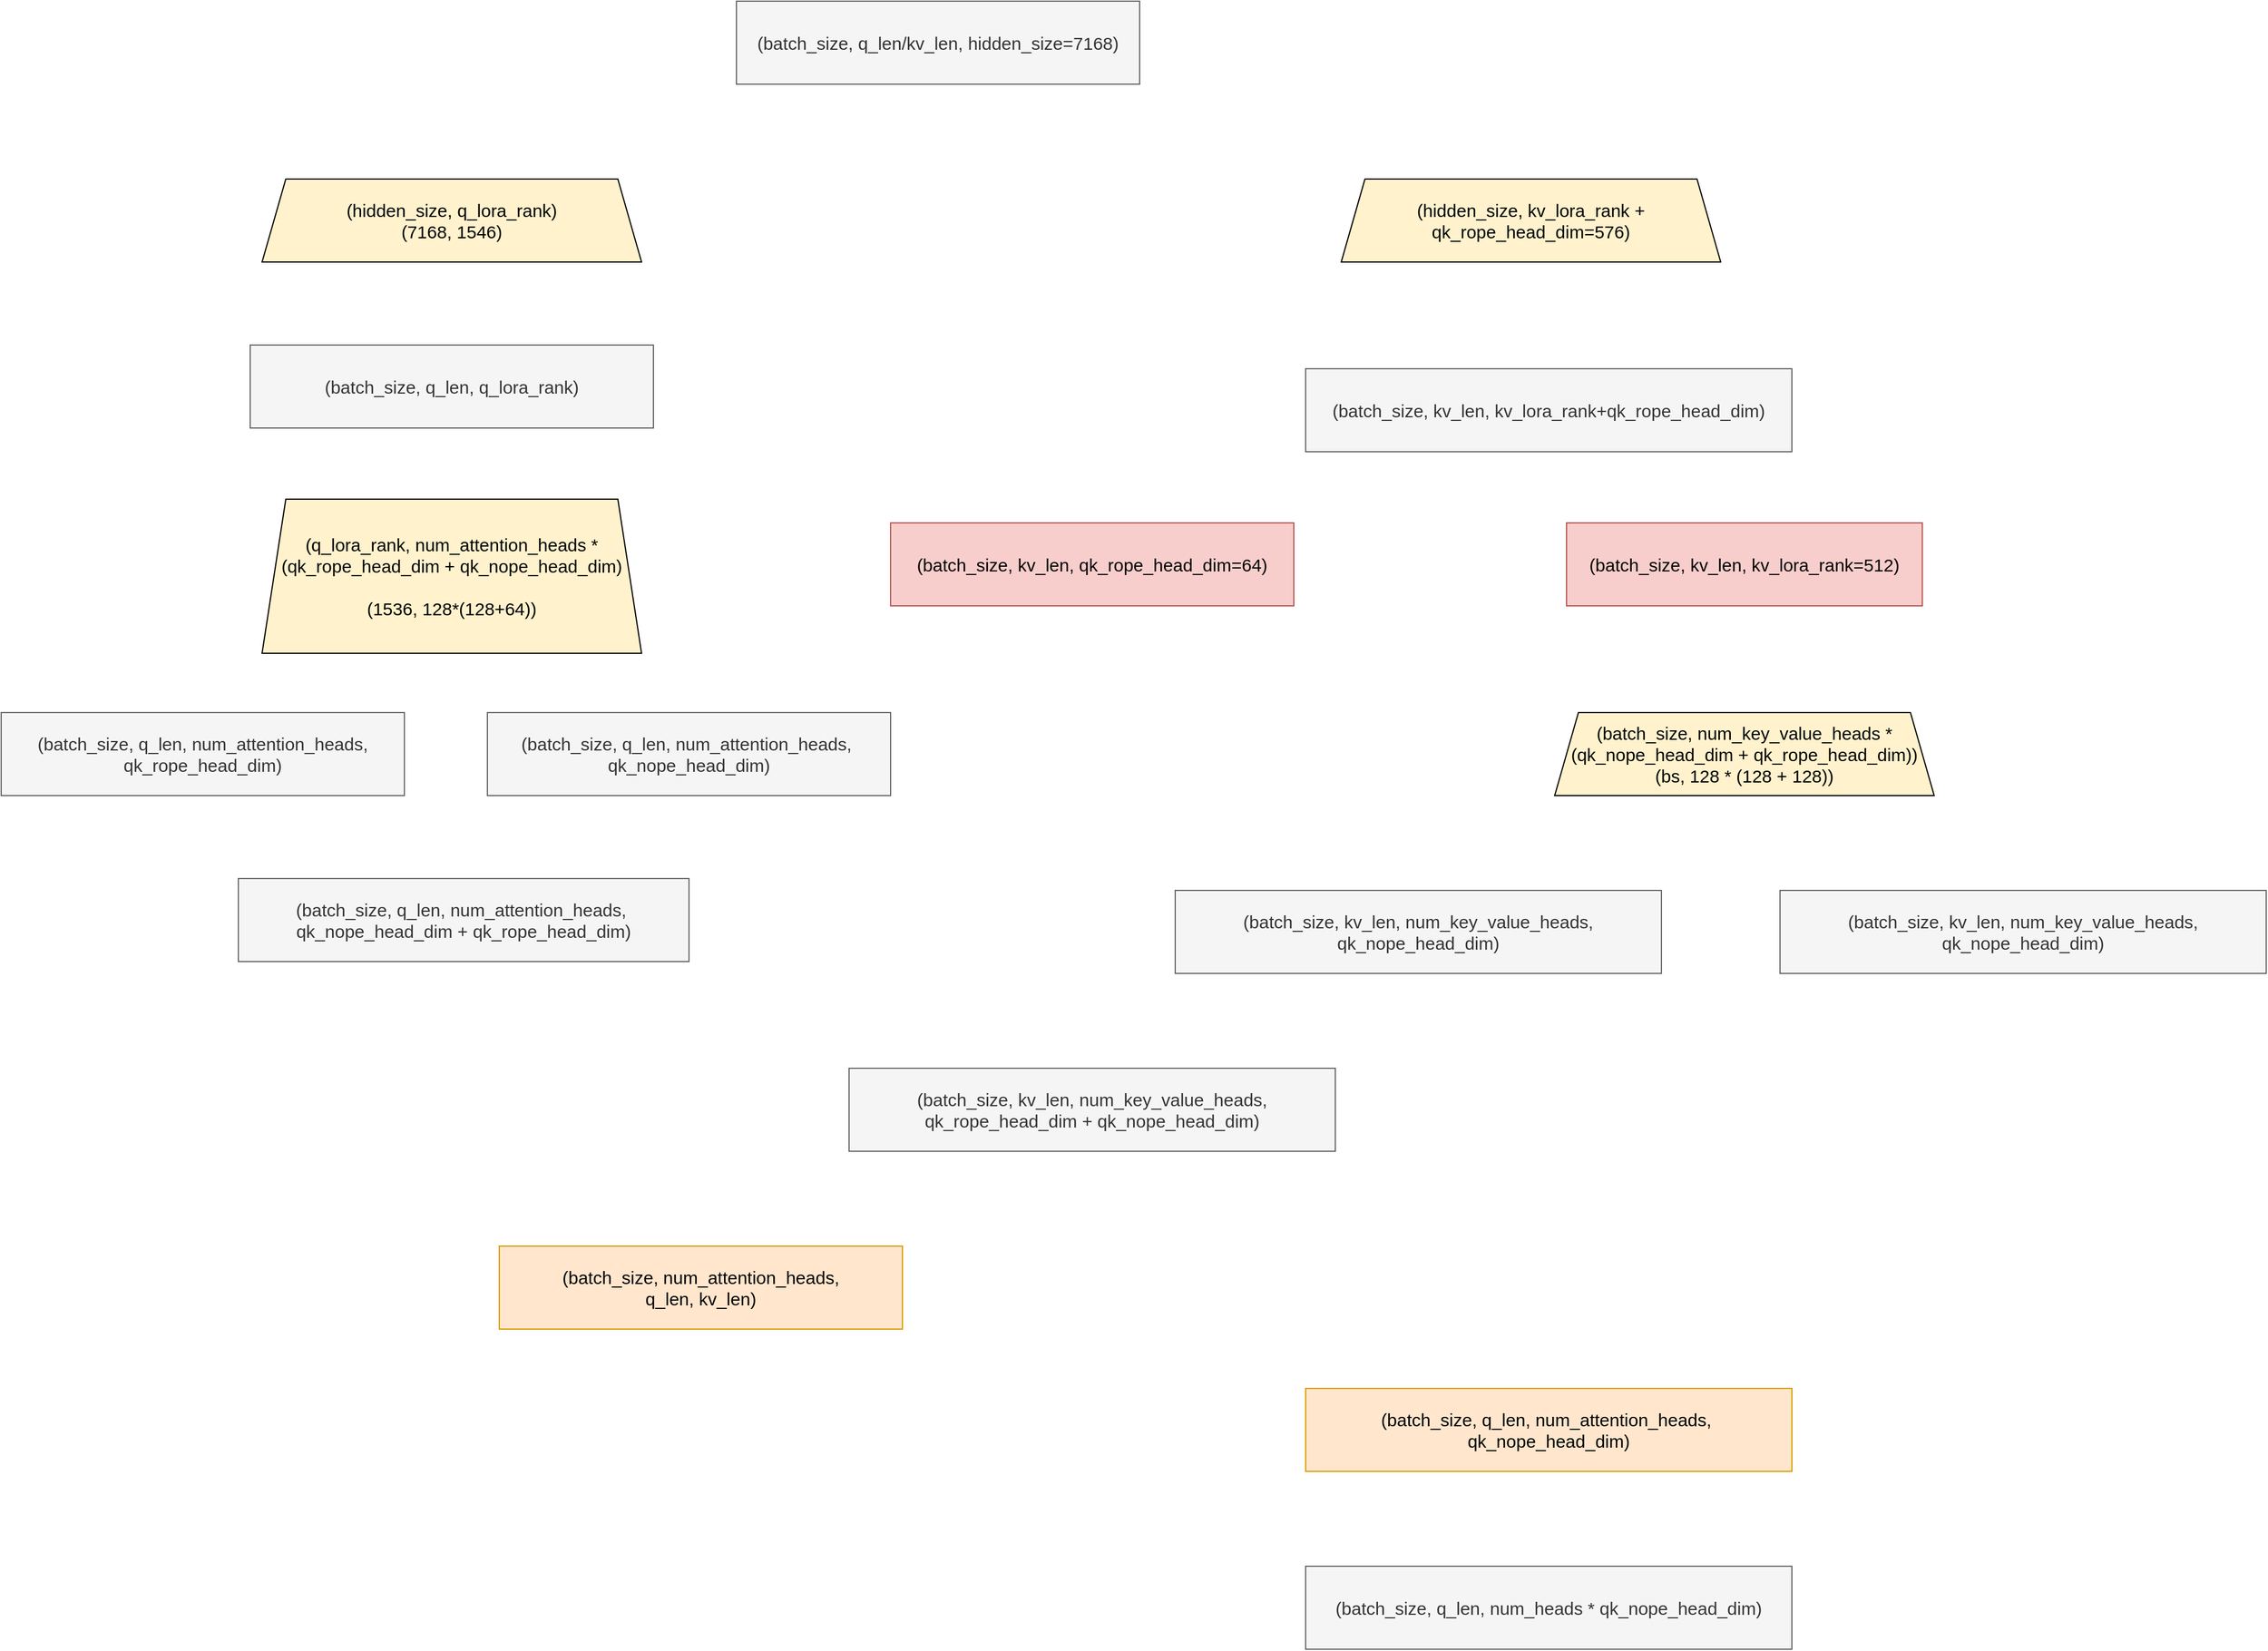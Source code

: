 <mxfile version="26.2.15">
  <diagram name="Page-1" id="DwfBp3Bx95xUx9JLIW2q">
    <mxGraphModel dx="2728" dy="1145" grid="1" gridSize="10" guides="1" tooltips="1" connect="1" arrows="1" fold="1" page="1" pageScale="1" pageWidth="827" pageHeight="1169" math="0" shadow="0">
      <root>
        <mxCell id="0" />
        <mxCell id="1" parent="0" />
        <mxCell id="J8khblfrpPTMTR6dcxoA-1" value="&lt;font&gt;(batch_size, q_len/kv_len, hidden_size=7168)&lt;/font&gt;" style="rounded=0;whiteSpace=wrap;html=1;fillColor=#f5f5f5;strokeColor=#666666;fontColor=#333333;fontSize=15;" vertex="1" parent="1">
          <mxGeometry x="80" width="340" height="70" as="geometry" />
        </mxCell>
        <mxCell id="J8khblfrpPTMTR6dcxoA-4" value="(hidden_size, kv_lora_rank + qk_rope_head_dim=576)" style="shape=trapezoid;perimeter=trapezoidPerimeter;whiteSpace=wrap;html=1;fixedSize=1;rotation=0;fillColor=#fff2cc;strokeColor=default;fontSize=15;" vertex="1" parent="1">
          <mxGeometry x="590" y="150" width="320" height="70" as="geometry" />
        </mxCell>
        <mxCell id="J8khblfrpPTMTR6dcxoA-5" value="&lt;font&gt;(batch_size, kv_len, kv_lora_rank+qk_rope_head_dim)&lt;/font&gt;" style="rounded=0;whiteSpace=wrap;html=1;fillColor=#f5f5f5;strokeColor=#666666;fontColor=#333333;fontSize=15;" vertex="1" parent="1">
          <mxGeometry x="560" y="310" width="410" height="70" as="geometry" />
        </mxCell>
        <mxCell id="J8khblfrpPTMTR6dcxoA-6" value="&lt;font&gt;(batch_size, kv_len, qk_rope_head_dim=64)&lt;/font&gt;" style="rounded=0;whiteSpace=wrap;html=1;fillColor=#f8cecc;strokeColor=#b85450;fontSize=15;" vertex="1" parent="1">
          <mxGeometry x="210" y="440" width="340" height="70" as="geometry" />
        </mxCell>
        <mxCell id="J8khblfrpPTMTR6dcxoA-7" value="&lt;font&gt;(batch_size, kv_len, kv_lora_rank=512)&lt;/font&gt;" style="rounded=0;whiteSpace=wrap;html=1;fillColor=#f8cecc;strokeColor=#b85450;fontSize=15;" vertex="1" parent="1">
          <mxGeometry x="780" y="440" width="300" height="70" as="geometry" />
        </mxCell>
        <mxCell id="J8khblfrpPTMTR6dcxoA-8" value="(batch_size, num_key_value_heads *&lt;div&gt;(qk_nope_head_dim + qk_rope_head_dim))&lt;/div&gt;&lt;div&gt;(bs, 128 * (128 + 128))&lt;/div&gt;" style="shape=trapezoid;perimeter=trapezoidPerimeter;whiteSpace=wrap;html=1;fixedSize=1;rotation=0;fillColor=#fff2cc;strokeColor=default;fontSize=15;" vertex="1" parent="1">
          <mxGeometry x="770" y="600" width="320" height="70" as="geometry" />
        </mxCell>
        <mxCell id="J8khblfrpPTMTR6dcxoA-10" value="&lt;font&gt;(batch_size, kv_len, num_key_value_heads, qk_nope_head_dim)&lt;/font&gt;" style="rounded=0;whiteSpace=wrap;html=1;fillColor=#f5f5f5;strokeColor=#666666;fontColor=#333333;fontSize=15;" vertex="1" parent="1">
          <mxGeometry x="450" y="750" width="410" height="70" as="geometry" />
        </mxCell>
        <mxCell id="J8khblfrpPTMTR6dcxoA-11" value="&lt;font&gt;(batch_size, kv_len, num_key_value_heads, qk_nope_head_dim)&lt;/font&gt;" style="rounded=0;whiteSpace=wrap;html=1;fillColor=#f5f5f5;strokeColor=#666666;fontColor=#333333;fontSize=15;" vertex="1" parent="1">
          <mxGeometry x="960" y="750" width="410" height="70" as="geometry" />
        </mxCell>
        <mxCell id="J8khblfrpPTMTR6dcxoA-12" value="&lt;font&gt;(batch_size, kv_len, num_key_value_heads, qk_rope_head_dim + qk_nope_head_dim)&lt;/font&gt;" style="rounded=0;whiteSpace=wrap;html=1;fillColor=#f5f5f5;strokeColor=#666666;fontColor=#333333;fontSize=15;" vertex="1" parent="1">
          <mxGeometry x="175" y="900" width="410" height="70" as="geometry" />
        </mxCell>
        <mxCell id="J8khblfrpPTMTR6dcxoA-13" value="(hidden_size, q_lora_rank)&lt;div&gt;(7168, 1546)&lt;span style=&quot;color: rgba(0, 0, 0, 0); font-family: monospace; font-size: 0px; text-align: start; text-wrap-mode: nowrap; background-color: transparent;&quot;&gt;%3CmxGraphModel%3E%3Croot%3E%3CmxCell%20id%3D%220%22%2F%3E%3CmxCell%20id%3D%221%22%20parent%3D%220%22%2F%3E%3CmxCell%20id%3D%222%22%20value%3D%22%26lt%3Bfont%26gt%3B(batch_size%2C%20q_len%2Fkv_len%2C%20hidden_size%3D7168)%26lt%3B%2Ffont%26gt%3B%22%20style%3D%22rounded%3D0%3BwhiteSpace%3Dwrap%3Bhtml%3D1%3BfillColor%3D%23f5f5f5%3BstrokeColor%3D%23666666%3BfontColor%3D%23333333%3BfontSize%3D15%3B%22%20vertex%3D%221%22%20parent%3D%221%22%3E%3CmxGeometry%20x%3D%2280%22%20width%3D%22340%22%20height%3D%2270%22%20as%3D%22geometry%22%2F%3E%3C%2FmxCell%3E%3C%2Froot%3E%3C%2FmxGraphModel%3E&lt;/span&gt;&lt;/div&gt;" style="shape=trapezoid;perimeter=trapezoidPerimeter;whiteSpace=wrap;html=1;fixedSize=1;rotation=0;fillColor=#fff2cc;strokeColor=default;fontSize=15;" vertex="1" parent="1">
          <mxGeometry x="-320" y="150" width="320" height="70" as="geometry" />
        </mxCell>
        <mxCell id="J8khblfrpPTMTR6dcxoA-14" value="(batch_size, q_len, q_lora_rank)" style="rounded=0;whiteSpace=wrap;html=1;fillColor=#f5f5f5;strokeColor=#666666;fontColor=#333333;fontSize=15;" vertex="1" parent="1">
          <mxGeometry x="-330" y="290" width="340" height="70" as="geometry" />
        </mxCell>
        <mxCell id="J8khblfrpPTMTR6dcxoA-15" value="(q_lora_rank, num_attention_heads *&lt;div&gt;(qk_rope_head_dim + qk_nope_head_dim)&lt;/div&gt;&lt;div&gt;&lt;br&gt;&lt;/div&gt;&lt;div&gt;(1536, 128*(128+64))&lt;/div&gt;" style="shape=trapezoid;perimeter=trapezoidPerimeter;whiteSpace=wrap;html=1;fixedSize=1;rotation=0;fillColor=#fff2cc;strokeColor=default;fontSize=15;" vertex="1" parent="1">
          <mxGeometry x="-320" y="420" width="320" height="130" as="geometry" />
        </mxCell>
        <mxCell id="J8khblfrpPTMTR6dcxoA-16" value="(batch_size, q_len, num_attention_heads, qk_rope_head_dim)" style="rounded=0;whiteSpace=wrap;html=1;fillColor=#f5f5f5;strokeColor=#666666;fontColor=#333333;fontSize=15;" vertex="1" parent="1">
          <mxGeometry x="-540" y="600" width="340" height="70" as="geometry" />
        </mxCell>
        <mxCell id="J8khblfrpPTMTR6dcxoA-17" value="(batch_size, q_len, num_attention_heads,&amp;nbsp;&lt;div&gt;qk_nope_head_dim)&lt;/div&gt;" style="rounded=0;whiteSpace=wrap;html=1;fillColor=#f5f5f5;strokeColor=#666666;fontColor=#333333;fontSize=15;" vertex="1" parent="1">
          <mxGeometry x="-130" y="600" width="340" height="70" as="geometry" />
        </mxCell>
        <mxCell id="J8khblfrpPTMTR6dcxoA-18" value="(batch_size, q_len, num_attention_heads,&amp;nbsp;&lt;div&gt;qk_nope_head_dim + qk_rope_head_dim)&lt;/div&gt;" style="rounded=0;whiteSpace=wrap;html=1;fillColor=#f5f5f5;strokeColor=#666666;fontColor=#333333;fontSize=15;" vertex="1" parent="1">
          <mxGeometry x="-340" y="740" width="380" height="70" as="geometry" />
        </mxCell>
        <mxCell id="J8khblfrpPTMTR6dcxoA-19" value="&lt;font&gt;(batch_size, num_attention_heads,&lt;/font&gt;&lt;div&gt;&lt;font&gt;q_len, kv_len)&lt;/font&gt;&lt;/div&gt;" style="rounded=0;whiteSpace=wrap;html=1;fillColor=#ffe6cc;strokeColor=#d79b00;fontSize=15;" vertex="1" parent="1">
          <mxGeometry x="-120" y="1050" width="340" height="70" as="geometry" />
        </mxCell>
        <mxCell id="J8khblfrpPTMTR6dcxoA-20" value="&lt;font&gt;(batch_size, q_len, num_attention_heads,&amp;nbsp;&lt;/font&gt;&lt;div&gt;&lt;font&gt;qk_nop&lt;/font&gt;&lt;span style=&quot;color: rgba(0, 0, 0, 0); font-family: monospace; font-size: 0px; text-align: start; text-wrap-mode: nowrap; background-color: transparent;&quot;&gt;%3CmxGraphModel%3E%3Croot%3E%3CmxCell%20id%3D%220%22%2F%3E%3CmxCell%20id%3D%221%22%20parent%3D%220%22%2F%3E%3CmxCell%20id%3D%222%22%20value%3D%22%26lt%3Bfont%26gt%3B(batch_size%2C%20kv_len%2C%20kv_lora_rank%2Bqk_rope_head_dim)%26lt%3B%2Ffont%26gt%3B%22%20style%3D%22rounded%3D0%3BwhiteSpace%3Dwrap%3Bhtml%3D1%3BfillColor%3D%23f5f5f5%3BstrokeColor%3D%23666666%3BfontColor%3D%23333333%3BfontSize%3D15%3B%22%20vertex%3D%221%22%20parent%3D%221%22%3E%3CmxGeometry%20x%3D%22560%22%20y%3D%22310%22%20width%3D%22410%22%20height%3D%2270%22%20as%3D%22geometry%22%2F%3E%3C%2FmxCell%3E%3C%2Froot%3E%3C%2FmxGraphModel%3E&lt;/span&gt;&lt;span style=&quot;background-color: transparent; color: light-dark(rgb(0, 0, 0), rgb(255, 255, 255));&quot;&gt;e_head_dim)&lt;/span&gt;&lt;/div&gt;" style="rounded=0;whiteSpace=wrap;html=1;fillColor=#ffe6cc;strokeColor=#d79b00;fontSize=15;" vertex="1" parent="1">
          <mxGeometry x="560" y="1170" width="410" height="70" as="geometry" />
        </mxCell>
        <mxCell id="J8khblfrpPTMTR6dcxoA-21" value="(batch_size, q_len, num_heads * qk_nope_head_dim)" style="rounded=0;whiteSpace=wrap;html=1;fillColor=#f5f5f5;strokeColor=#666666;fontSize=15;fontColor=#333333;" vertex="1" parent="1">
          <mxGeometry x="560" y="1320" width="410" height="70" as="geometry" />
        </mxCell>
      </root>
    </mxGraphModel>
  </diagram>
</mxfile>
